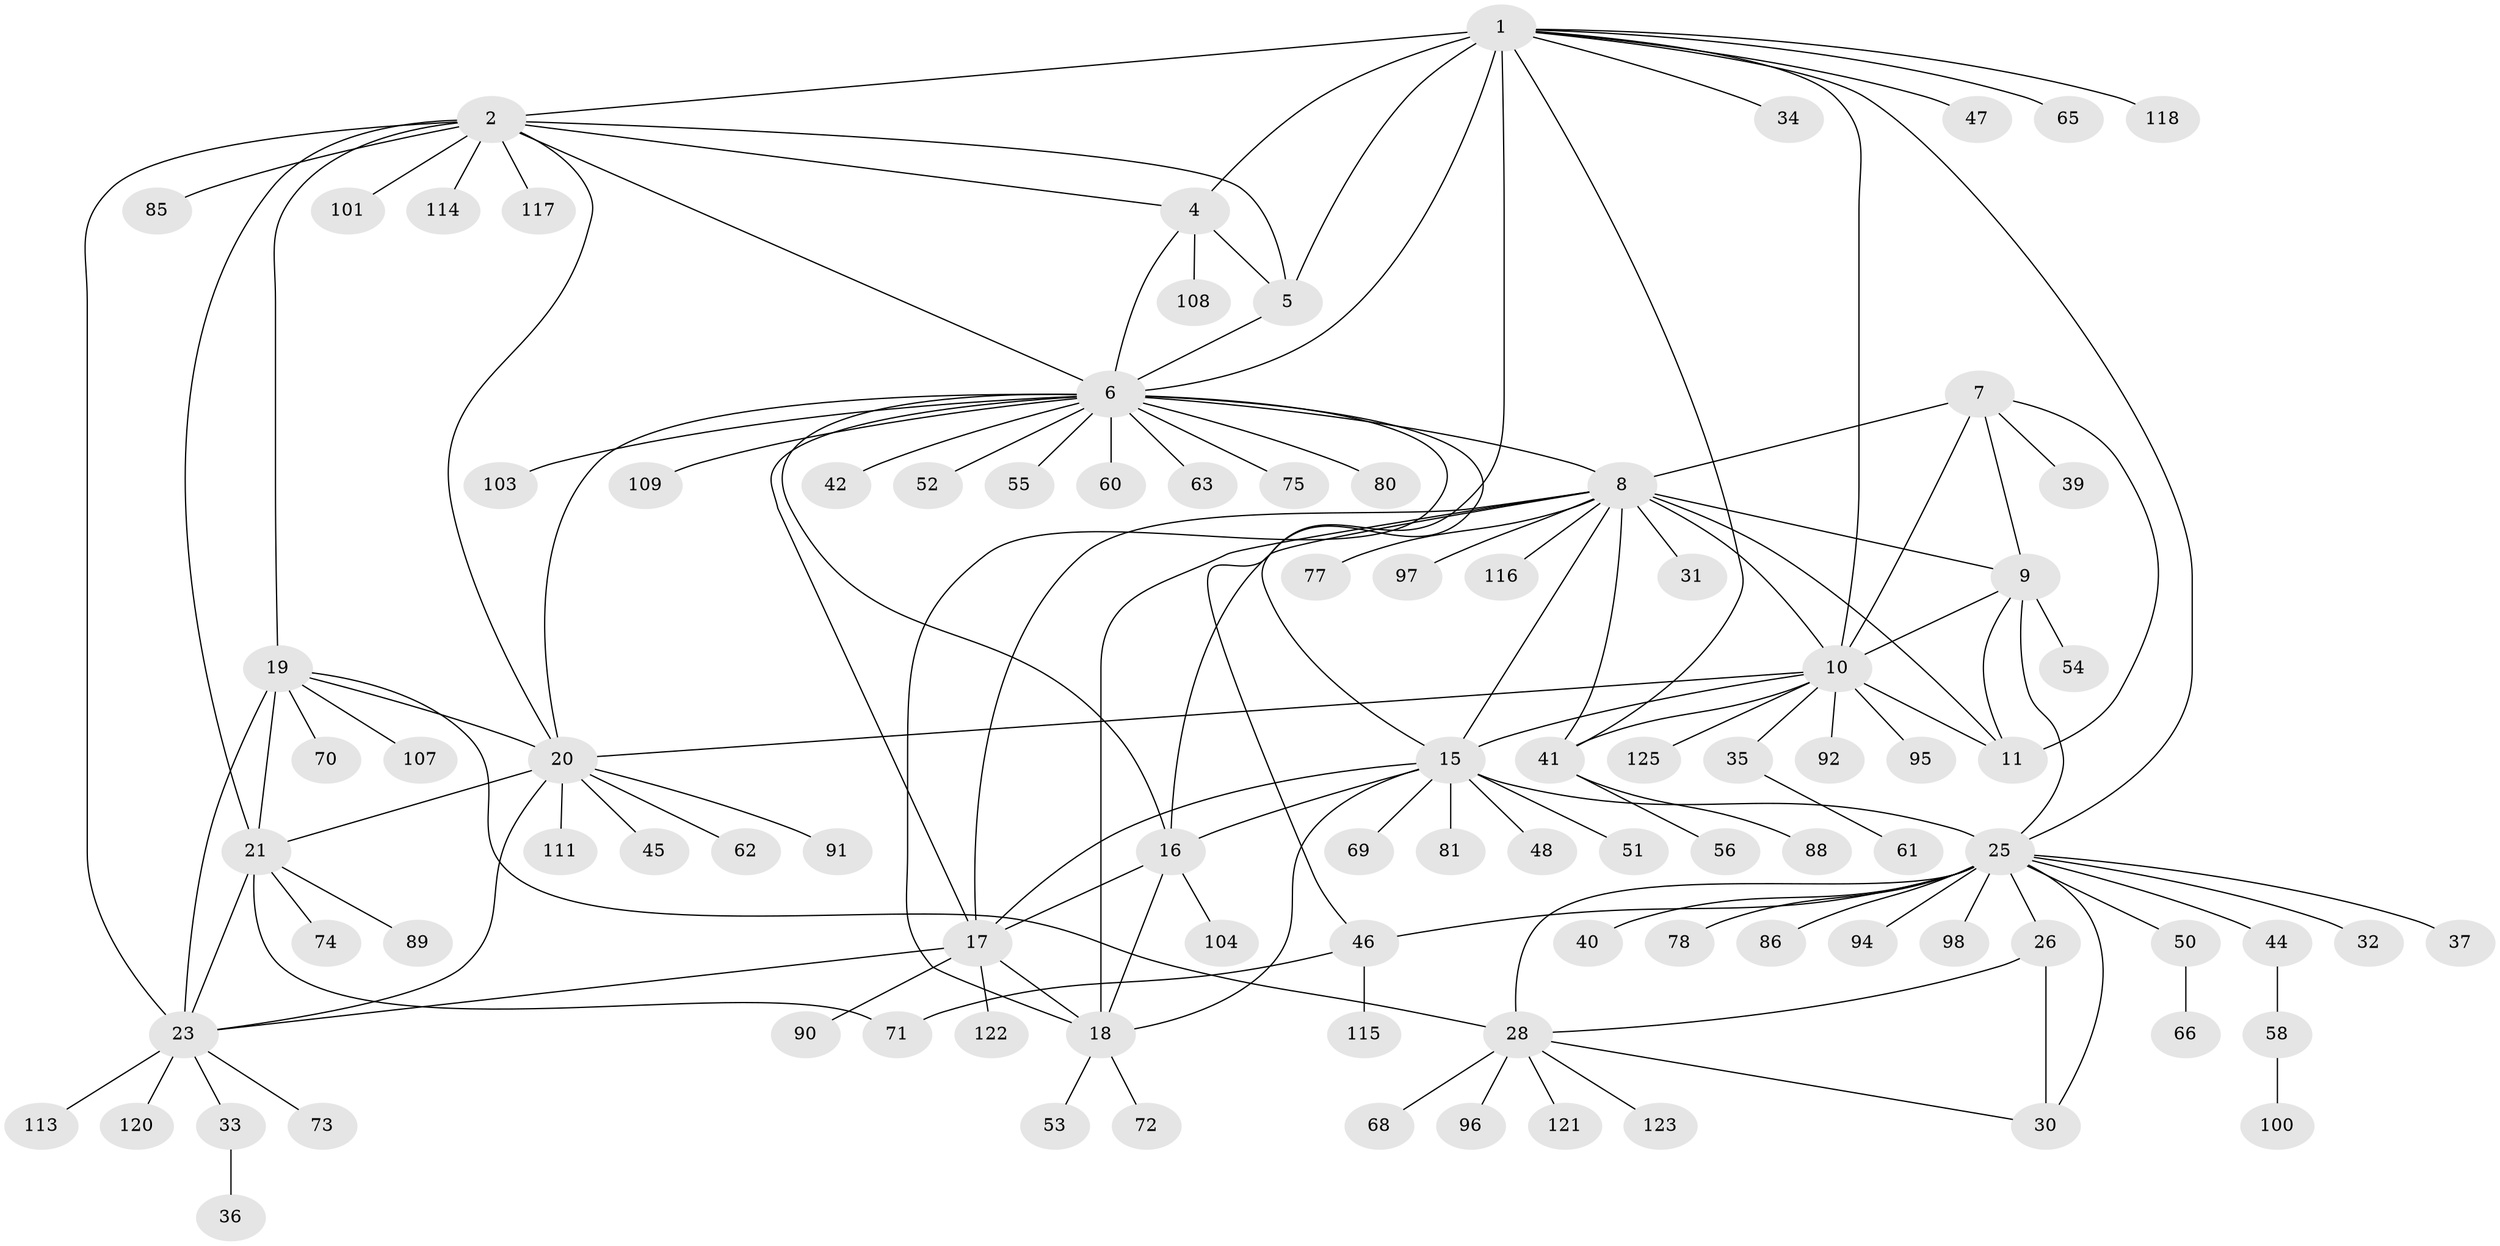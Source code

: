 // original degree distribution, {8: 0.064, 10: 0.016, 7: 0.032, 6: 0.04, 9: 0.024, 5: 0.024, 12: 0.016, 14: 0.008, 11: 0.024, 1: 0.568, 3: 0.016, 2: 0.16, 4: 0.008}
// Generated by graph-tools (version 1.1) at 2025/42/03/06/25 10:42:11]
// undirected, 95 vertices, 137 edges
graph export_dot {
graph [start="1"]
  node [color=gray90,style=filled];
  1 [super="+3"];
  2 [super="+24"];
  4 [super="+49"];
  5 [super="+112"];
  6 [super="+14"];
  7;
  8 [super="+13"];
  9 [super="+102"];
  10 [super="+12"];
  11;
  15 [super="+59"];
  16 [super="+83"];
  17 [super="+57"];
  18 [super="+76"];
  19 [super="+22"];
  20 [super="+64"];
  21 [super="+79"];
  23 [super="+105"];
  25 [super="+27"];
  26 [super="+67"];
  28 [super="+29"];
  30;
  31;
  32;
  33 [super="+38"];
  34;
  35;
  36 [super="+99"];
  37;
  39 [super="+87"];
  40;
  41 [super="+43"];
  42 [super="+84"];
  44;
  45;
  46;
  47 [super="+93"];
  48;
  50;
  51 [super="+110"];
  52;
  53;
  54 [super="+106"];
  55;
  56 [super="+124"];
  58;
  60;
  61;
  62;
  63;
  65;
  66;
  68;
  69 [super="+119"];
  70;
  71 [super="+82"];
  72;
  73;
  74;
  75;
  77;
  78;
  80;
  81;
  85;
  86;
  88;
  89;
  90;
  91;
  92;
  94;
  95;
  96;
  97;
  98;
  100;
  101;
  103;
  104;
  107;
  108;
  109;
  111;
  113;
  114;
  115;
  116;
  117;
  118;
  120;
  121;
  122;
  123;
  125;
  1 -- 2 [weight=2];
  1 -- 4 [weight=2];
  1 -- 5 [weight=2];
  1 -- 6 [weight=2];
  1 -- 47;
  1 -- 118;
  1 -- 10;
  1 -- 65;
  1 -- 34;
  1 -- 41;
  1 -- 46;
  1 -- 25;
  2 -- 4;
  2 -- 5;
  2 -- 6;
  2 -- 85;
  2 -- 117;
  2 -- 19 [weight=2];
  2 -- 20;
  2 -- 21;
  2 -- 23;
  2 -- 114;
  2 -- 101;
  4 -- 5;
  4 -- 6;
  4 -- 108;
  5 -- 6;
  6 -- 55;
  6 -- 60 [weight=2];
  6 -- 103;
  6 -- 8;
  6 -- 42;
  6 -- 75;
  6 -- 109;
  6 -- 15;
  6 -- 16;
  6 -- 17;
  6 -- 18;
  6 -- 80;
  6 -- 52;
  6 -- 63;
  6 -- 20;
  7 -- 8;
  7 -- 9;
  7 -- 10 [weight=2];
  7 -- 11;
  7 -- 39;
  8 -- 9;
  8 -- 10 [weight=2];
  8 -- 11;
  8 -- 31;
  8 -- 97;
  8 -- 41;
  8 -- 77;
  8 -- 15;
  8 -- 16;
  8 -- 17;
  8 -- 18 [weight=2];
  8 -- 116;
  9 -- 10 [weight=2];
  9 -- 11;
  9 -- 25;
  9 -- 54;
  10 -- 11 [weight=2];
  10 -- 35;
  10 -- 41;
  10 -- 20;
  10 -- 92;
  10 -- 125;
  10 -- 95;
  10 -- 15;
  15 -- 16;
  15 -- 17;
  15 -- 18;
  15 -- 48;
  15 -- 51;
  15 -- 69;
  15 -- 81;
  15 -- 25;
  16 -- 17;
  16 -- 18;
  16 -- 104;
  17 -- 18;
  17 -- 23;
  17 -- 90;
  17 -- 122;
  18 -- 53;
  18 -- 72;
  19 -- 20 [weight=2];
  19 -- 21 [weight=2];
  19 -- 23 [weight=2];
  19 -- 70;
  19 -- 107;
  19 -- 28;
  20 -- 21;
  20 -- 23;
  20 -- 45;
  20 -- 62;
  20 -- 91;
  20 -- 111;
  21 -- 23;
  21 -- 71;
  21 -- 74;
  21 -- 89;
  23 -- 33;
  23 -- 73;
  23 -- 120;
  23 -- 113;
  25 -- 26 [weight=2];
  25 -- 28 [weight=4];
  25 -- 30 [weight=2];
  25 -- 32;
  25 -- 78;
  25 -- 86;
  25 -- 94;
  25 -- 98;
  25 -- 37;
  25 -- 40;
  25 -- 44;
  25 -- 46;
  25 -- 50;
  26 -- 28 [weight=2];
  26 -- 30;
  28 -- 30 [weight=2];
  28 -- 96;
  28 -- 121;
  28 -- 68;
  28 -- 123;
  33 -- 36;
  35 -- 61;
  41 -- 56;
  41 -- 88;
  44 -- 58;
  46 -- 115;
  46 -- 71;
  50 -- 66;
  58 -- 100;
}
